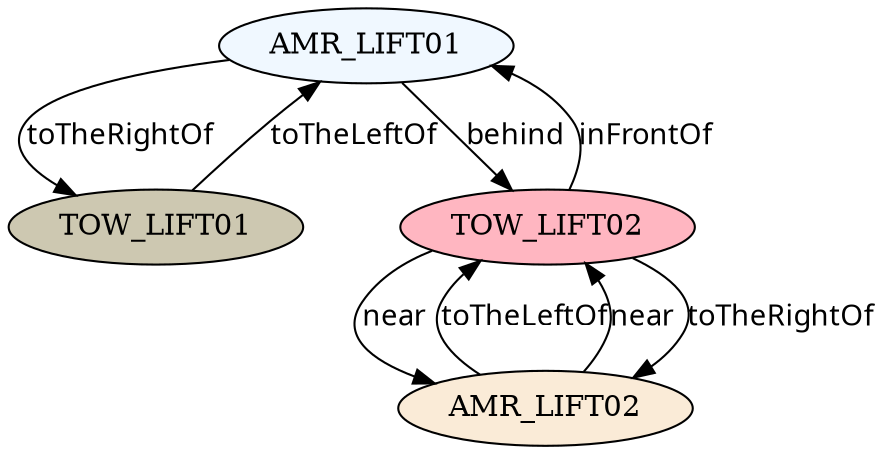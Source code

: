 // The Scene Graph
digraph {
	node [fillcolor=aliceblue style=filled]
	0 [label=AMR_LIFT01]
	node [fillcolor=antiquewhite style=filled]
	1 [label=AMR_LIFT02]
	node [fillcolor=cornsilk3 style=filled]
	2 [label=TOW_LIFT01]
	node [fillcolor=lightpink style=filled]
	3 [label=TOW_LIFT02]
	edge [color=black fontname=Sans style=filled]
	0 -> 2 [label=toTheRightOf]
	0 -> 3 [label=behind]
	1 -> 3 [label=toTheLeftOf]
	1 -> 3 [label=near]
	2 -> 0 [label=toTheLeftOf]
	3 -> 0 [label=inFrontOf]
	3 -> 1 [label=toTheRightOf]
	3 -> 1 [label=near]
}
